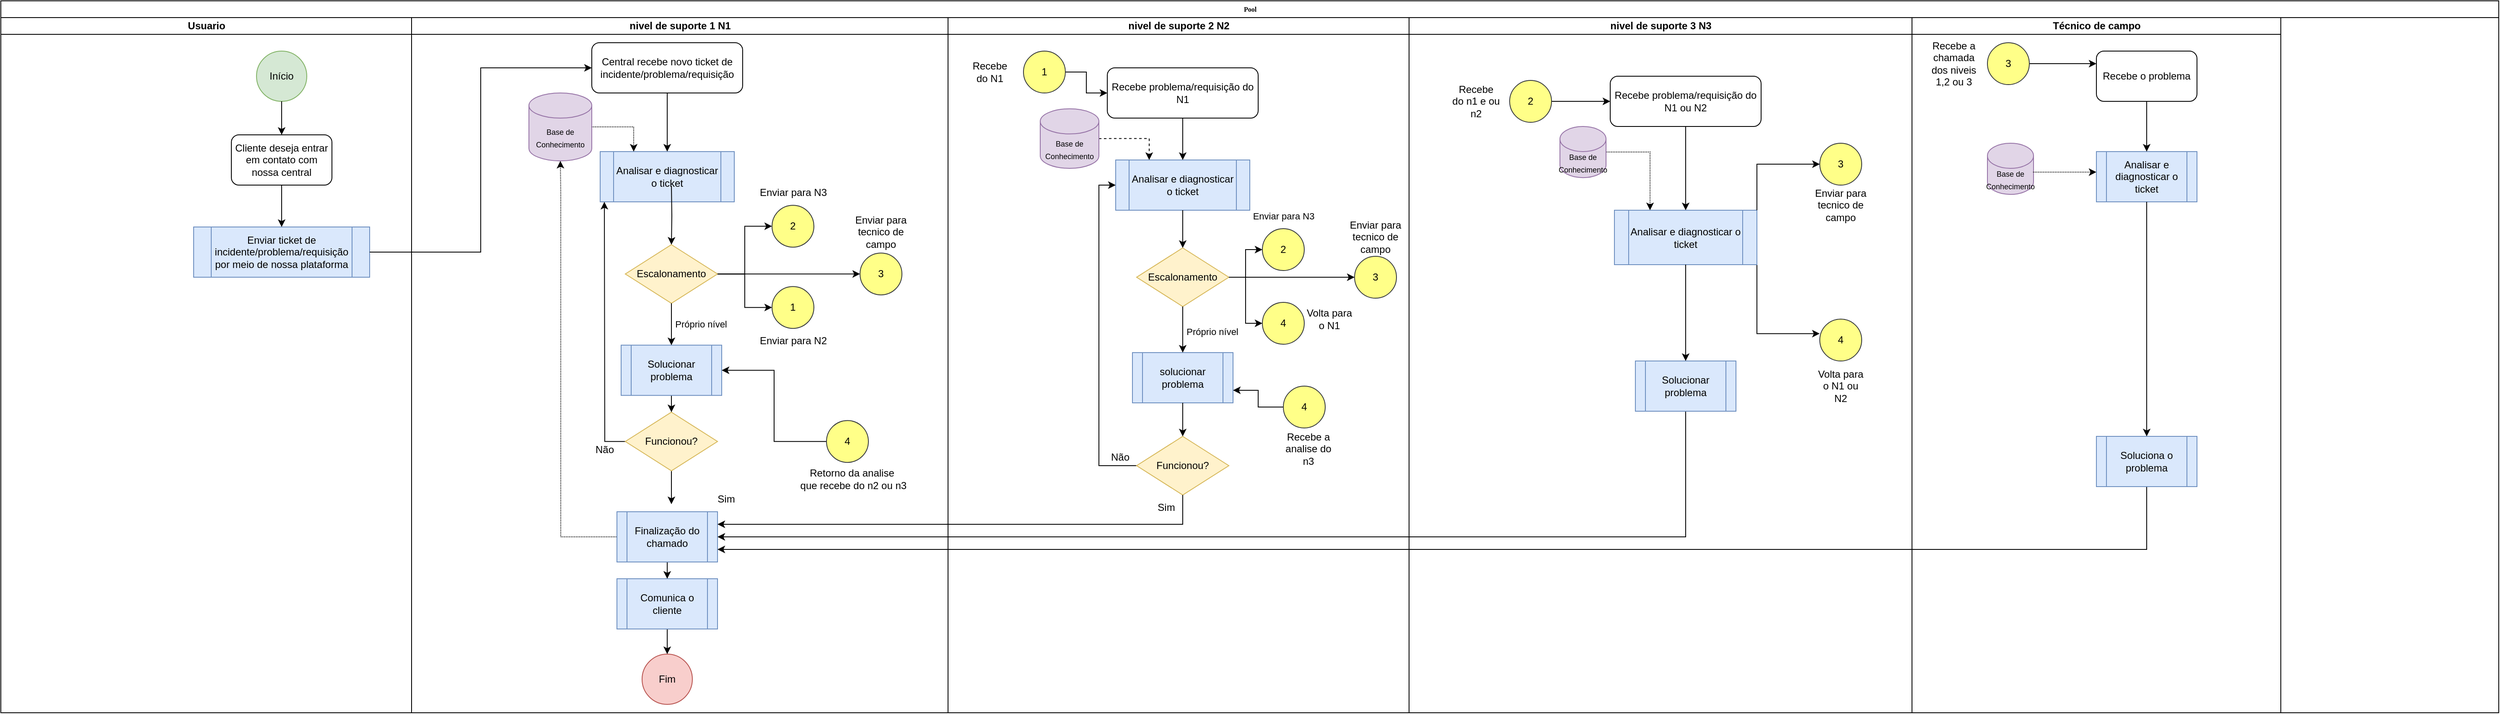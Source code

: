 <mxfile version="21.1.2" type="device">
  <diagram name="Page-1" id="74e2e168-ea6b-b213-b513-2b3c1d86103e">
    <mxGraphModel dx="1567" dy="1506" grid="1" gridSize="10" guides="1" tooltips="1" connect="1" arrows="1" fold="1" page="1" pageScale="1" pageWidth="1100" pageHeight="850" background="none" math="0" shadow="0">
      <root>
        <mxCell id="0" />
        <mxCell id="1" parent="0" />
        <mxCell id="77e6c97f196da883-1" value="Pool" style="swimlane;html=1;childLayout=stackLayout;startSize=20;rounded=0;shadow=0;labelBackgroundColor=none;strokeWidth=1;fontFamily=Verdana;fontSize=8;align=center;strokeColor=#000000;fillColor=#FFFFFF;" parent="1" vertex="1">
          <mxGeometry x="50" y="-100" width="2980" height="850" as="geometry" />
        </mxCell>
        <mxCell id="77e6c97f196da883-2" value="Usuario" style="swimlane;html=1;startSize=20;" parent="77e6c97f196da883-1" vertex="1">
          <mxGeometry y="20" width="490" height="830" as="geometry" />
        </mxCell>
        <mxCell id="CKb4nDqmBLj_nbjiTrH--256" value="Início" style="ellipse;whiteSpace=wrap;html=1;aspect=fixed;fillColor=#d5e8d4;strokeColor=#82b366;" parent="77e6c97f196da883-2" vertex="1">
          <mxGeometry x="305" y="40" width="60" height="60" as="geometry" />
        </mxCell>
        <mxCell id="CKb4nDqmBLj_nbjiTrH--258" value="Cliente deseja entrar em contato com nossa central" style="rounded=1;whiteSpace=wrap;html=1;" parent="77e6c97f196da883-2" vertex="1">
          <mxGeometry x="275" y="140" width="120" height="60" as="geometry" />
        </mxCell>
        <mxCell id="CKb4nDqmBLj_nbjiTrH--255" value="" style="edgeStyle=orthogonalEdgeStyle;rounded=0;orthogonalLoop=1;jettySize=auto;html=1;" parent="77e6c97f196da883-2" source="CKb4nDqmBLj_nbjiTrH--256" target="CKb4nDqmBLj_nbjiTrH--258" edge="1">
          <mxGeometry relative="1" as="geometry" />
        </mxCell>
        <mxCell id="CKb4nDqmBLj_nbjiTrH--259" value="Enviar ticket de incidente/problema/requisição por meio de nossa plataforma" style="shape=process;whiteSpace=wrap;html=1;backgroundOutline=1;fillColor=#dae8fc;strokeColor=#6c8ebf;" parent="77e6c97f196da883-2" vertex="1">
          <mxGeometry x="230" y="250" width="210" height="60" as="geometry" />
        </mxCell>
        <mxCell id="CKb4nDqmBLj_nbjiTrH--257" value="" style="edgeStyle=orthogonalEdgeStyle;rounded=0;orthogonalLoop=1;jettySize=auto;html=1;" parent="77e6c97f196da883-2" source="CKb4nDqmBLj_nbjiTrH--258" target="CKb4nDqmBLj_nbjiTrH--259" edge="1">
          <mxGeometry relative="1" as="geometry" />
        </mxCell>
        <mxCell id="77e6c97f196da883-3" value="nivel de suporte 1 N1" style="swimlane;html=1;startSize=20;fillColor=#FFFFFF;" parent="77e6c97f196da883-1" vertex="1">
          <mxGeometry x="490" y="20" width="640" height="830" as="geometry" />
        </mxCell>
        <mxCell id="CKb4nDqmBLj_nbjiTrH--262" value="Central recebe novo ticket de incidente/problema/requisição" style="rounded=1;whiteSpace=wrap;html=1;" parent="77e6c97f196da883-3" vertex="1">
          <mxGeometry x="215" y="30" width="180" height="60" as="geometry" />
        </mxCell>
        <mxCell id="CKb4nDqmBLj_nbjiTrH--264" value="Analisar e diagnosticar o ticket" style="shape=process;whiteSpace=wrap;html=1;backgroundOutline=1;fillColor=#dae8fc;strokeColor=#6c8ebf;" parent="77e6c97f196da883-3" vertex="1">
          <mxGeometry x="225" y="160" width="160" height="60" as="geometry" />
        </mxCell>
        <mxCell id="CKb4nDqmBLj_nbjiTrH--261" value="" style="edgeStyle=orthogonalEdgeStyle;rounded=0;orthogonalLoop=1;jettySize=auto;html=1;" parent="77e6c97f196da883-3" source="CKb4nDqmBLj_nbjiTrH--262" target="CKb4nDqmBLj_nbjiTrH--264" edge="1">
          <mxGeometry relative="1" as="geometry" />
        </mxCell>
        <mxCell id="CKb4nDqmBLj_nbjiTrH--269" value="Escalonamento" style="rhombus;whiteSpace=wrap;html=1;fillColor=#fff2cc;strokeColor=#d6b656;" parent="77e6c97f196da883-3" vertex="1">
          <mxGeometry x="255" y="271.11" width="110" height="70" as="geometry" />
        </mxCell>
        <mxCell id="CKb4nDqmBLj_nbjiTrH--263" value="" style="edgeStyle=orthogonalEdgeStyle;rounded=0;orthogonalLoop=1;jettySize=auto;html=1;" parent="77e6c97f196da883-3" target="CKb4nDqmBLj_nbjiTrH--269" edge="1">
          <mxGeometry relative="1" as="geometry">
            <mxPoint x="310" y="201.11" as="sourcePoint" />
          </mxGeometry>
        </mxCell>
        <mxCell id="RMVmOYafyEuzD-MuC4tH-39" value="" style="edgeStyle=orthogonalEdgeStyle;rounded=0;orthogonalLoop=1;jettySize=auto;html=1;" parent="77e6c97f196da883-3" source="CKb4nDqmBLj_nbjiTrH--271" target="CKb4nDqmBLj_nbjiTrH--274" edge="1">
          <mxGeometry relative="1" as="geometry" />
        </mxCell>
        <mxCell id="CKb4nDqmBLj_nbjiTrH--271" value="Solucionar problema" style="shape=process;whiteSpace=wrap;html=1;backgroundOutline=1;fillColor=#dae8fc;strokeColor=#6C8EBF;" parent="77e6c97f196da883-3" vertex="1">
          <mxGeometry x="250" y="391.11" width="120" height="60" as="geometry" />
        </mxCell>
        <mxCell id="CKb4nDqmBLj_nbjiTrH--265" value="" style="edgeStyle=orthogonalEdgeStyle;rounded=0;orthogonalLoop=1;jettySize=auto;html=1;" parent="77e6c97f196da883-3" source="CKb4nDqmBLj_nbjiTrH--269" target="CKb4nDqmBLj_nbjiTrH--271" edge="1">
          <mxGeometry relative="1" as="geometry" />
        </mxCell>
        <mxCell id="CKb4nDqmBLj_nbjiTrH--272" style="edgeStyle=orthogonalEdgeStyle;rounded=0;orthogonalLoop=1;jettySize=auto;html=1;exitX=0;exitY=0.5;exitDx=0;exitDy=0;" parent="77e6c97f196da883-3" source="CKb4nDqmBLj_nbjiTrH--274" edge="1">
          <mxGeometry relative="1" as="geometry">
            <mxPoint x="230" y="220" as="targetPoint" />
          </mxGeometry>
        </mxCell>
        <mxCell id="RMVmOYafyEuzD-MuC4tH-42" style="edgeStyle=orthogonalEdgeStyle;rounded=0;orthogonalLoop=1;jettySize=auto;html=1;" parent="77e6c97f196da883-3" source="CKb4nDqmBLj_nbjiTrH--274" edge="1">
          <mxGeometry relative="1" as="geometry">
            <mxPoint x="310" y="581" as="targetPoint" />
          </mxGeometry>
        </mxCell>
        <mxCell id="CKb4nDqmBLj_nbjiTrH--274" value="Funcionou?&lt;br&gt;" style="rhombus;whiteSpace=wrap;html=1;fillColor=#fff2cc;strokeColor=#d6b656;" parent="77e6c97f196da883-3" vertex="1">
          <mxGeometry x="255" y="471.11" width="110" height="70" as="geometry" />
        </mxCell>
        <mxCell id="CKb4nDqmBLj_nbjiTrH--275" value="Próprio nível" style="text;html=1;align=center;verticalAlign=middle;resizable=0;points=[];autosize=1;strokeColor=none;fillColor=none;fontSize=11;" parent="77e6c97f196da883-3" vertex="1">
          <mxGeometry x="300" y="351.11" width="90" height="30" as="geometry" />
        </mxCell>
        <mxCell id="CKb4nDqmBLj_nbjiTrH--276" value="&lt;font style=&quot;font-size: 12px;&quot;&gt;Enviar para N2&lt;/font&gt;" style="text;html=1;align=center;verticalAlign=middle;resizable=0;points=[];autosize=1;strokeColor=none;fillColor=none;fontSize=11;" parent="77e6c97f196da883-3" vertex="1">
          <mxGeometry x="405" y="371.11" width="100" height="30" as="geometry" />
        </mxCell>
        <mxCell id="CKb4nDqmBLj_nbjiTrH--277" value="&lt;font style=&quot;font-size: 12px;&quot;&gt;Enviar para N3&lt;/font&gt;" style="text;html=1;align=center;verticalAlign=middle;resizable=0;points=[];autosize=1;strokeColor=none;fillColor=none;fontSize=11;" parent="77e6c97f196da883-3" vertex="1">
          <mxGeometry x="405" y="194.11" width="100" height="30" as="geometry" />
        </mxCell>
        <mxCell id="CKb4nDqmBLj_nbjiTrH--278" value="Não" style="text;html=1;align=center;verticalAlign=middle;resizable=0;points=[];autosize=1;strokeColor=none;fillColor=none;" parent="77e6c97f196da883-3" vertex="1">
          <mxGeometry x="205" y="501.11" width="50" height="30" as="geometry" />
        </mxCell>
        <mxCell id="CKb4nDqmBLj_nbjiTrH--279" style="edgeStyle=orthogonalEdgeStyle;rounded=0;orthogonalLoop=1;jettySize=auto;html=1;entryX=0.25;entryY=0;entryDx=0;entryDy=0;dashed=1;dashPattern=1 1;" parent="77e6c97f196da883-3" source="CKb4nDqmBLj_nbjiTrH--280" target="CKb4nDqmBLj_nbjiTrH--264" edge="1">
          <mxGeometry relative="1" as="geometry" />
        </mxCell>
        <mxCell id="CKb4nDqmBLj_nbjiTrH--280" value="&lt;font style=&quot;font-size: 9px;&quot;&gt;Base de&lt;br&gt;Conhecimento&lt;/font&gt;" style="shape=cylinder3;whiteSpace=wrap;html=1;boundedLbl=1;backgroundOutline=1;size=15;fillColor=#e1d5e7;strokeColor=#9673a6;" parent="77e6c97f196da883-3" vertex="1">
          <mxGeometry x="140" y="90" width="75" height="81.11" as="geometry" />
        </mxCell>
        <mxCell id="CKb4nDqmBLj_nbjiTrH--281" style="edgeStyle=orthogonalEdgeStyle;rounded=0;orthogonalLoop=1;jettySize=auto;html=1;dashed=1;dashPattern=1 1;exitX=0;exitY=0.5;exitDx=0;exitDy=0;entryX=0.5;entryY=1;entryDx=0;entryDy=0;entryPerimeter=0;" parent="77e6c97f196da883-3" source="RMVmOYafyEuzD-MuC4tH-10" target="CKb4nDqmBLj_nbjiTrH--280" edge="1">
          <mxGeometry relative="1" as="geometry">
            <mxPoint x="210" y="660" as="sourcePoint" />
            <mxPoint x="170" y="210" as="targetPoint" />
            <Array as="points">
              <mxPoint x="178" y="620" />
              <mxPoint x="178" y="210" />
              <mxPoint x="177" y="210" />
            </Array>
          </mxGeometry>
        </mxCell>
        <mxCell id="CKb4nDqmBLj_nbjiTrH--283" value="Sim" style="text;html=1;align=center;verticalAlign=middle;resizable=0;points=[];autosize=1;strokeColor=none;fillColor=none;" parent="77e6c97f196da883-3" vertex="1">
          <mxGeometry x="355" y="560" width="40" height="30" as="geometry" />
        </mxCell>
        <mxCell id="CKb4nDqmBLj_nbjiTrH--284" value="1" style="ellipse;whiteSpace=wrap;html=1;aspect=fixed;strokeColor=#36393d;fillColor=#ffff88;" parent="77e6c97f196da883-3" vertex="1">
          <mxGeometry x="430" y="321.11" width="50" height="50" as="geometry" />
        </mxCell>
        <mxCell id="CKb4nDqmBLj_nbjiTrH--266" style="edgeStyle=orthogonalEdgeStyle;rounded=0;orthogonalLoop=1;jettySize=auto;html=1;entryX=0;entryY=0.5;entryDx=0;entryDy=0;" parent="77e6c97f196da883-3" source="CKb4nDqmBLj_nbjiTrH--269" target="CKb4nDqmBLj_nbjiTrH--284" edge="1">
          <mxGeometry relative="1" as="geometry" />
        </mxCell>
        <mxCell id="CKb4nDqmBLj_nbjiTrH--285" value="2" style="ellipse;whiteSpace=wrap;html=1;aspect=fixed;strokeColor=#36393d;fillColor=#ffff88;" parent="77e6c97f196da883-3" vertex="1">
          <mxGeometry x="430" y="224.11" width="50" height="50" as="geometry" />
        </mxCell>
        <mxCell id="CKb4nDqmBLj_nbjiTrH--267" style="edgeStyle=orthogonalEdgeStyle;rounded=0;orthogonalLoop=1;jettySize=auto;html=1;entryX=0;entryY=0.5;entryDx=0;entryDy=0;" parent="77e6c97f196da883-3" source="CKb4nDqmBLj_nbjiTrH--269" target="CKb4nDqmBLj_nbjiTrH--285" edge="1">
          <mxGeometry relative="1" as="geometry" />
        </mxCell>
        <mxCell id="CKb4nDqmBLj_nbjiTrH--286" value="3" style="ellipse;whiteSpace=wrap;html=1;aspect=fixed;strokeColor=#36393d;fillColor=#ffff88;" parent="77e6c97f196da883-3" vertex="1">
          <mxGeometry x="535" y="281.11" width="50" height="50" as="geometry" />
        </mxCell>
        <mxCell id="CKb4nDqmBLj_nbjiTrH--268" style="edgeStyle=orthogonalEdgeStyle;rounded=0;orthogonalLoop=1;jettySize=auto;html=1;entryX=0;entryY=0.5;entryDx=0;entryDy=0;" parent="77e6c97f196da883-3" source="CKb4nDqmBLj_nbjiTrH--269" target="CKb4nDqmBLj_nbjiTrH--286" edge="1">
          <mxGeometry relative="1" as="geometry" />
        </mxCell>
        <mxCell id="CKb4nDqmBLj_nbjiTrH--288" value="Fim" style="ellipse;whiteSpace=wrap;html=1;aspect=fixed;fillColor=#f8cecc;strokeColor=#b85450;" parent="77e6c97f196da883-3" vertex="1">
          <mxGeometry x="275" y="760" width="60" height="60" as="geometry" />
        </mxCell>
        <mxCell id="RMVmOYafyEuzD-MuC4tH-1" value="Enviar para tecnico de campo" style="text;html=1;strokeColor=none;fillColor=none;align=center;verticalAlign=middle;whiteSpace=wrap;rounded=0;" parent="77e6c97f196da883-3" vertex="1">
          <mxGeometry x="520" y="237.11" width="80" height="37" as="geometry" />
        </mxCell>
        <mxCell id="RMVmOYafyEuzD-MuC4tH-47" value="" style="edgeStyle=orthogonalEdgeStyle;rounded=0;orthogonalLoop=1;jettySize=auto;html=1;" parent="77e6c97f196da883-3" source="RMVmOYafyEuzD-MuC4tH-10" target="RMVmOYafyEuzD-MuC4tH-41" edge="1">
          <mxGeometry relative="1" as="geometry" />
        </mxCell>
        <mxCell id="RMVmOYafyEuzD-MuC4tH-10" value="Finalização do chamado" style="shape=process;whiteSpace=wrap;html=1;backgroundOutline=1;fillColor=#dae8fc;strokeColor=#6C8EBF;" parent="77e6c97f196da883-3" vertex="1">
          <mxGeometry x="245" y="590" width="120" height="60" as="geometry" />
        </mxCell>
        <mxCell id="RMVmOYafyEuzD-MuC4tH-24" style="edgeStyle=orthogonalEdgeStyle;rounded=0;orthogonalLoop=1;jettySize=auto;html=1;entryX=1;entryY=0.5;entryDx=0;entryDy=0;" parent="77e6c97f196da883-3" source="RMVmOYafyEuzD-MuC4tH-21" target="CKb4nDqmBLj_nbjiTrH--271" edge="1">
          <mxGeometry relative="1" as="geometry" />
        </mxCell>
        <mxCell id="RMVmOYafyEuzD-MuC4tH-21" value="4" style="ellipse;whiteSpace=wrap;html=1;aspect=fixed;strokeColor=#36393d;fillColor=#ffff88;" parent="77e6c97f196da883-3" vertex="1">
          <mxGeometry x="495" y="481.11" width="50" height="50" as="geometry" />
        </mxCell>
        <mxCell id="RMVmOYafyEuzD-MuC4tH-22" value="Retorno da analise&lt;br&gt;&amp;nbsp;que recebe do n2 ou n3" style="text;html=1;align=center;verticalAlign=middle;resizable=0;points=[];autosize=1;strokeColor=none;fillColor=none;" parent="77e6c97f196da883-3" vertex="1">
          <mxGeometry x="450" y="531.11" width="150" height="40" as="geometry" />
        </mxCell>
        <mxCell id="RMVmOYafyEuzD-MuC4tH-53" style="edgeStyle=orthogonalEdgeStyle;rounded=0;orthogonalLoop=1;jettySize=auto;html=1;entryX=0.5;entryY=0;entryDx=0;entryDy=0;" parent="77e6c97f196da883-3" source="RMVmOYafyEuzD-MuC4tH-41" target="CKb4nDqmBLj_nbjiTrH--288" edge="1">
          <mxGeometry relative="1" as="geometry" />
        </mxCell>
        <mxCell id="RMVmOYafyEuzD-MuC4tH-41" value="Comunica o cliente" style="shape=process;whiteSpace=wrap;html=1;backgroundOutline=1;fillColor=#dae8fc;strokeColor=#6C8EBF;" parent="77e6c97f196da883-3" vertex="1">
          <mxGeometry x="245" y="670" width="120" height="60" as="geometry" />
        </mxCell>
        <mxCell id="77e6c97f196da883-4" value="nivel de suporte 2 N2" style="swimlane;html=1;startSize=20;" parent="77e6c97f196da883-1" vertex="1">
          <mxGeometry x="1130" y="20" width="550" height="830" as="geometry" />
        </mxCell>
        <mxCell id="CKb4nDqmBLj_nbjiTrH--291" value="Recebe problema/requisição do N1" style="rounded=1;whiteSpace=wrap;html=1;" parent="77e6c97f196da883-4" vertex="1">
          <mxGeometry x="190" y="60" width="180" height="60" as="geometry" />
        </mxCell>
        <mxCell id="CKb4nDqmBLj_nbjiTrH--293" value="Analisar e diagnosticar o ticket" style="shape=process;whiteSpace=wrap;html=1;backgroundOutline=1;fillColor=#dae8fc;strokeColor=#6c8ebf;" parent="77e6c97f196da883-4" vertex="1">
          <mxGeometry x="200" y="170" width="160" height="60" as="geometry" />
        </mxCell>
        <mxCell id="CKb4nDqmBLj_nbjiTrH--290" value="" style="edgeStyle=orthogonalEdgeStyle;rounded=0;orthogonalLoop=1;jettySize=auto;html=1;" parent="77e6c97f196da883-4" source="CKb4nDqmBLj_nbjiTrH--291" target="CKb4nDqmBLj_nbjiTrH--293" edge="1">
          <mxGeometry relative="1" as="geometry" />
        </mxCell>
        <mxCell id="RMVmOYafyEuzD-MuC4tH-14" style="edgeStyle=orthogonalEdgeStyle;rounded=0;orthogonalLoop=1;jettySize=auto;html=1;entryX=0;entryY=0.5;entryDx=0;entryDy=0;" parent="77e6c97f196da883-4" source="CKb4nDqmBLj_nbjiTrH--297" target="RMVmOYafyEuzD-MuC4tH-12" edge="1">
          <mxGeometry relative="1" as="geometry" />
        </mxCell>
        <mxCell id="CKb4nDqmBLj_nbjiTrH--297" value="Escalonamento" style="rhombus;whiteSpace=wrap;html=1;fillColor=#fff2cc;strokeColor=#d6b656;" parent="77e6c97f196da883-4" vertex="1">
          <mxGeometry x="225" y="275" width="110" height="70" as="geometry" />
        </mxCell>
        <mxCell id="CKb4nDqmBLj_nbjiTrH--292" value="" style="edgeStyle=orthogonalEdgeStyle;rounded=0;orthogonalLoop=1;jettySize=auto;html=1;" parent="77e6c97f196da883-4" source="CKb4nDqmBLj_nbjiTrH--293" target="CKb4nDqmBLj_nbjiTrH--297" edge="1">
          <mxGeometry relative="1" as="geometry" />
        </mxCell>
        <mxCell id="CKb4nDqmBLj_nbjiTrH--299" value="solucionar problema" style="shape=process;whiteSpace=wrap;html=1;backgroundOutline=1;fillColor=#dae8fc;strokeColor=#6c8ebf;" parent="77e6c97f196da883-4" vertex="1">
          <mxGeometry x="220" y="400" width="120" height="60" as="geometry" />
        </mxCell>
        <mxCell id="CKb4nDqmBLj_nbjiTrH--294" value="" style="edgeStyle=orthogonalEdgeStyle;rounded=0;orthogonalLoop=1;jettySize=auto;html=1;" parent="77e6c97f196da883-4" source="CKb4nDqmBLj_nbjiTrH--297" target="CKb4nDqmBLj_nbjiTrH--299" edge="1">
          <mxGeometry relative="1" as="geometry" />
        </mxCell>
        <mxCell id="CKb4nDqmBLj_nbjiTrH--300" style="edgeStyle=orthogonalEdgeStyle;rounded=0;orthogonalLoop=1;jettySize=auto;html=1;exitX=0;exitY=0.5;exitDx=0;exitDy=0;entryX=0;entryY=0.5;entryDx=0;entryDy=0;" parent="77e6c97f196da883-4" source="CKb4nDqmBLj_nbjiTrH--301" target="CKb4nDqmBLj_nbjiTrH--293" edge="1">
          <mxGeometry relative="1" as="geometry" />
        </mxCell>
        <mxCell id="CKb4nDqmBLj_nbjiTrH--301" value="Funcionou?&lt;br&gt;" style="rhombus;whiteSpace=wrap;html=1;fillColor=#fff2cc;strokeColor=#d6b656;" parent="77e6c97f196da883-4" vertex="1">
          <mxGeometry x="225" y="500" width="110" height="70" as="geometry" />
        </mxCell>
        <mxCell id="CKb4nDqmBLj_nbjiTrH--298" value="" style="edgeStyle=orthogonalEdgeStyle;rounded=0;orthogonalLoop=1;jettySize=auto;html=1;" parent="77e6c97f196da883-4" source="CKb4nDqmBLj_nbjiTrH--299" target="CKb4nDqmBLj_nbjiTrH--301" edge="1">
          <mxGeometry relative="1" as="geometry" />
        </mxCell>
        <mxCell id="CKb4nDqmBLj_nbjiTrH--302" value="Próprio nível" style="text;html=1;align=center;verticalAlign=middle;resizable=0;points=[];autosize=1;strokeColor=none;fillColor=none;fontSize=11;" parent="77e6c97f196da883-4" vertex="1">
          <mxGeometry x="270" y="360" width="90" height="30" as="geometry" />
        </mxCell>
        <mxCell id="CKb4nDqmBLj_nbjiTrH--303" value="Enviar para N3" style="text;html=1;align=center;verticalAlign=middle;resizable=0;points=[];autosize=1;strokeColor=none;fillColor=none;fontSize=11;" parent="77e6c97f196da883-4" vertex="1">
          <mxGeometry x="350" y="222" width="100" height="30" as="geometry" />
        </mxCell>
        <mxCell id="CKb4nDqmBLj_nbjiTrH--304" value="Não" style="text;html=1;align=center;verticalAlign=middle;resizable=0;points=[];autosize=1;strokeColor=none;fillColor=none;" parent="77e6c97f196da883-4" vertex="1">
          <mxGeometry x="180" y="510" width="50" height="30" as="geometry" />
        </mxCell>
        <mxCell id="CKb4nDqmBLj_nbjiTrH--305" value="Sim" style="text;html=1;align=center;verticalAlign=middle;resizable=0;points=[];autosize=1;strokeColor=none;fillColor=none;" parent="77e6c97f196da883-4" vertex="1">
          <mxGeometry x="240" y="570" width="40" height="30" as="geometry" />
        </mxCell>
        <mxCell id="CKb4nDqmBLj_nbjiTrH--306" style="edgeStyle=orthogonalEdgeStyle;rounded=0;orthogonalLoop=1;jettySize=auto;html=1;exitX=1;exitY=0.5;exitDx=0;exitDy=0;exitPerimeter=0;entryX=0.25;entryY=0;entryDx=0;entryDy=0;dashed=1;" parent="77e6c97f196da883-4" source="CKb4nDqmBLj_nbjiTrH--307" target="CKb4nDqmBLj_nbjiTrH--293" edge="1">
          <mxGeometry relative="1" as="geometry" />
        </mxCell>
        <mxCell id="CKb4nDqmBLj_nbjiTrH--307" value="&lt;font style=&quot;font-size: 9px;&quot;&gt;Base de&lt;br&gt;Conhecimento&lt;/font&gt;" style="shape=cylinder3;whiteSpace=wrap;html=1;boundedLbl=1;backgroundOutline=1;size=15;fillColor=#e1d5e7;strokeColor=#9673a6;" parent="77e6c97f196da883-4" vertex="1">
          <mxGeometry x="110" y="108.89" width="70" height="71.11" as="geometry" />
        </mxCell>
        <mxCell id="CKb4nDqmBLj_nbjiTrH--308" style="edgeStyle=orthogonalEdgeStyle;rounded=0;orthogonalLoop=1;jettySize=auto;html=1;entryX=0;entryY=0.5;entryDx=0;entryDy=0;" parent="77e6c97f196da883-4" source="CKb4nDqmBLj_nbjiTrH--309" target="CKb4nDqmBLj_nbjiTrH--291" edge="1">
          <mxGeometry relative="1" as="geometry" />
        </mxCell>
        <mxCell id="CKb4nDqmBLj_nbjiTrH--309" value="1" style="ellipse;whiteSpace=wrap;html=1;aspect=fixed;strokeColor=#36393d;fillColor=#ffff88;" parent="77e6c97f196da883-4" vertex="1">
          <mxGeometry x="90" y="40" width="50" height="50" as="geometry" />
        </mxCell>
        <mxCell id="CKb4nDqmBLj_nbjiTrH--310" value="2" style="ellipse;whiteSpace=wrap;html=1;aspect=fixed;strokeColor=#36393d;fillColor=#ffff88;" parent="77e6c97f196da883-4" vertex="1">
          <mxGeometry x="375" y="252" width="50" height="50" as="geometry" />
        </mxCell>
        <mxCell id="CKb4nDqmBLj_nbjiTrH--295" style="edgeStyle=orthogonalEdgeStyle;rounded=0;orthogonalLoop=1;jettySize=auto;html=1;entryX=0;entryY=0.5;entryDx=0;entryDy=0;" parent="77e6c97f196da883-4" source="CKb4nDqmBLj_nbjiTrH--297" target="CKb4nDqmBLj_nbjiTrH--310" edge="1">
          <mxGeometry relative="1" as="geometry" />
        </mxCell>
        <mxCell id="CKb4nDqmBLj_nbjiTrH--311" value="3" style="ellipse;whiteSpace=wrap;html=1;aspect=fixed;strokeColor=#36393d;fillColor=#ffff88;" parent="77e6c97f196da883-4" vertex="1">
          <mxGeometry x="485" y="285" width="50" height="50" as="geometry" />
        </mxCell>
        <mxCell id="CKb4nDqmBLj_nbjiTrH--296" style="edgeStyle=orthogonalEdgeStyle;rounded=0;orthogonalLoop=1;jettySize=auto;html=1;entryX=0;entryY=0.5;entryDx=0;entryDy=0;" parent="77e6c97f196da883-4" source="CKb4nDqmBLj_nbjiTrH--297" target="CKb4nDqmBLj_nbjiTrH--311" edge="1">
          <mxGeometry relative="1" as="geometry" />
        </mxCell>
        <mxCell id="CKb4nDqmBLj_nbjiTrH--312" value="Enviar para tecnico de campo" style="text;html=1;strokeColor=none;fillColor=none;align=center;verticalAlign=middle;whiteSpace=wrap;rounded=0;" parent="77e6c97f196da883-4" vertex="1">
          <mxGeometry x="470" y="238" width="80" height="47" as="geometry" />
        </mxCell>
        <mxCell id="RMVmOYafyEuzD-MuC4tH-5" value="Recebe do N1&lt;br&gt;" style="text;html=1;strokeColor=none;fillColor=none;align=center;verticalAlign=middle;whiteSpace=wrap;rounded=0;" parent="77e6c97f196da883-4" vertex="1">
          <mxGeometry x="20" y="50" width="60" height="30" as="geometry" />
        </mxCell>
        <mxCell id="RMVmOYafyEuzD-MuC4tH-12" value="4" style="ellipse;whiteSpace=wrap;html=1;aspect=fixed;strokeColor=#36393d;fillColor=#ffff88;" parent="77e6c97f196da883-4" vertex="1">
          <mxGeometry x="375" y="340" width="50" height="50" as="geometry" />
        </mxCell>
        <mxCell id="RMVmOYafyEuzD-MuC4tH-15" value="Volta para o N1&lt;br&gt;" style="text;html=1;strokeColor=none;fillColor=none;align=center;verticalAlign=middle;whiteSpace=wrap;rounded=0;" parent="77e6c97f196da883-4" vertex="1">
          <mxGeometry x="425" y="345" width="60" height="30" as="geometry" />
        </mxCell>
        <mxCell id="RMVmOYafyEuzD-MuC4tH-30" style="edgeStyle=orthogonalEdgeStyle;rounded=0;orthogonalLoop=1;jettySize=auto;html=1;entryX=1;entryY=0.75;entryDx=0;entryDy=0;" parent="77e6c97f196da883-4" source="RMVmOYafyEuzD-MuC4tH-26" target="CKb4nDqmBLj_nbjiTrH--299" edge="1">
          <mxGeometry relative="1" as="geometry" />
        </mxCell>
        <mxCell id="RMVmOYafyEuzD-MuC4tH-26" value="4" style="ellipse;whiteSpace=wrap;html=1;aspect=fixed;strokeColor=#36393d;fillColor=#ffff88;" parent="77e6c97f196da883-4" vertex="1">
          <mxGeometry x="400" y="440" width="50" height="50" as="geometry" />
        </mxCell>
        <mxCell id="RMVmOYafyEuzD-MuC4tH-27" value="Recebe a analise do n3" style="text;html=1;strokeColor=none;fillColor=none;align=center;verticalAlign=middle;whiteSpace=wrap;rounded=0;" parent="77e6c97f196da883-4" vertex="1">
          <mxGeometry x="400" y="500" width="60" height="30" as="geometry" />
        </mxCell>
        <mxCell id="CKb4nDqmBLj_nbjiTrH--287" style="edgeStyle=orthogonalEdgeStyle;rounded=0;orthogonalLoop=1;jettySize=auto;html=1;entryX=0;entryY=0.5;entryDx=0;entryDy=0;" parent="77e6c97f196da883-1" source="CKb4nDqmBLj_nbjiTrH--259" target="CKb4nDqmBLj_nbjiTrH--262" edge="1">
          <mxGeometry relative="1" as="geometry" />
        </mxCell>
        <mxCell id="CKb4nDqmBLj_nbjiTrH--340" style="edgeStyle=orthogonalEdgeStyle;rounded=0;orthogonalLoop=1;jettySize=auto;html=1;entryX=1;entryY=0.75;entryDx=0;entryDy=0;" parent="77e6c97f196da883-1" source="CKb4nDqmBLj_nbjiTrH--332" target="RMVmOYafyEuzD-MuC4tH-10" edge="1">
          <mxGeometry relative="1" as="geometry">
            <Array as="points">
              <mxPoint x="2560" y="655" />
            </Array>
            <mxPoint x="870" y="695" as="targetPoint" />
          </mxGeometry>
        </mxCell>
        <mxCell id="CKb4nDqmBLj_nbjiTrH--341" style="edgeStyle=orthogonalEdgeStyle;rounded=0;orthogonalLoop=1;jettySize=auto;html=1;entryX=1;entryY=0.5;entryDx=0;entryDy=0;" parent="77e6c97f196da883-1" source="CKb4nDqmBLj_nbjiTrH--319" target="RMVmOYafyEuzD-MuC4tH-10" edge="1">
          <mxGeometry relative="1" as="geometry">
            <Array as="points">
              <mxPoint x="2010" y="640" />
            </Array>
            <mxPoint x="870" y="680" as="targetPoint" />
          </mxGeometry>
        </mxCell>
        <mxCell id="RMVmOYafyEuzD-MuC4tH-50" style="edgeStyle=orthogonalEdgeStyle;rounded=0;orthogonalLoop=1;jettySize=auto;html=1;entryX=1;entryY=0.25;entryDx=0;entryDy=0;" parent="77e6c97f196da883-1" source="CKb4nDqmBLj_nbjiTrH--301" target="RMVmOYafyEuzD-MuC4tH-10" edge="1">
          <mxGeometry relative="1" as="geometry">
            <Array as="points">
              <mxPoint x="1410" y="625" />
            </Array>
          </mxGeometry>
        </mxCell>
        <mxCell id="77e6c97f196da883-5" value="nivel de suporte 3 N3" style="swimlane;html=1;startSize=20;" parent="77e6c97f196da883-1" vertex="1">
          <mxGeometry x="1680" y="20" width="600" height="830" as="geometry" />
        </mxCell>
        <mxCell id="CKb4nDqmBLj_nbjiTrH--315" value="Recebe problema/requisição do N1 ou N2" style="rounded=1;whiteSpace=wrap;html=1;" parent="77e6c97f196da883-5" vertex="1">
          <mxGeometry x="240" y="70" width="180" height="60" as="geometry" />
        </mxCell>
        <mxCell id="RMVmOYafyEuzD-MuC4tH-19" style="edgeStyle=orthogonalEdgeStyle;rounded=0;orthogonalLoop=1;jettySize=auto;html=1;exitX=1;exitY=1;exitDx=0;exitDy=0;entryX=-0.002;entryY=0.347;entryDx=0;entryDy=0;entryPerimeter=0;" parent="77e6c97f196da883-5" source="CKb4nDqmBLj_nbjiTrH--318" target="RMVmOYafyEuzD-MuC4tH-16" edge="1">
          <mxGeometry relative="1" as="geometry" />
        </mxCell>
        <mxCell id="CKb4nDqmBLj_nbjiTrH--318" value="Analisar e diagnosticar o ticket" style="shape=process;whiteSpace=wrap;html=1;backgroundOutline=1;fillColor=#dae8fc;strokeColor=#6c8ebf;" parent="77e6c97f196da883-5" vertex="1">
          <mxGeometry x="245" y="230" width="170" height="65" as="geometry" />
        </mxCell>
        <mxCell id="CKb4nDqmBLj_nbjiTrH--314" value="" style="edgeStyle=orthogonalEdgeStyle;rounded=0;orthogonalLoop=1;jettySize=auto;html=1;" parent="77e6c97f196da883-5" source="CKb4nDqmBLj_nbjiTrH--315" target="CKb4nDqmBLj_nbjiTrH--318" edge="1">
          <mxGeometry relative="1" as="geometry" />
        </mxCell>
        <mxCell id="CKb4nDqmBLj_nbjiTrH--319" value="Solucionar problema" style="shape=process;whiteSpace=wrap;html=1;backgroundOutline=1;fillColor=#dae8fc;strokeColor=#6c8ebf;" parent="77e6c97f196da883-5" vertex="1">
          <mxGeometry x="270" y="410" width="120" height="60" as="geometry" />
        </mxCell>
        <mxCell id="CKb4nDqmBLj_nbjiTrH--316" style="edgeStyle=orthogonalEdgeStyle;rounded=0;orthogonalLoop=1;jettySize=auto;html=1;" parent="77e6c97f196da883-5" source="CKb4nDqmBLj_nbjiTrH--318" target="CKb4nDqmBLj_nbjiTrH--319" edge="1">
          <mxGeometry relative="1" as="geometry" />
        </mxCell>
        <mxCell id="CKb4nDqmBLj_nbjiTrH--320" style="edgeStyle=orthogonalEdgeStyle;rounded=0;orthogonalLoop=1;jettySize=auto;html=1;entryX=0.25;entryY=0;entryDx=0;entryDy=0;dashed=1;dashPattern=1 1;" parent="77e6c97f196da883-5" source="CKb4nDqmBLj_nbjiTrH--321" target="CKb4nDqmBLj_nbjiTrH--318" edge="1">
          <mxGeometry relative="1" as="geometry">
            <mxPoint x="-995" y="20" as="targetPoint" />
          </mxGeometry>
        </mxCell>
        <mxCell id="CKb4nDqmBLj_nbjiTrH--321" value="&lt;font style=&quot;font-size: 9px;&quot;&gt;Base de&lt;br&gt;Conhecimento&lt;/font&gt;" style="shape=cylinder3;whiteSpace=wrap;html=1;boundedLbl=1;backgroundOutline=1;size=15;fillColor=#e1d5e7;strokeColor=#9673a6;" parent="77e6c97f196da883-5" vertex="1">
          <mxGeometry x="180" y="130" width="55" height="61.11" as="geometry" />
        </mxCell>
        <mxCell id="CKb4nDqmBLj_nbjiTrH--322" style="edgeStyle=orthogonalEdgeStyle;rounded=0;orthogonalLoop=1;jettySize=auto;html=1;entryX=0;entryY=0.5;entryDx=0;entryDy=0;" parent="77e6c97f196da883-5" source="CKb4nDqmBLj_nbjiTrH--323" target="CKb4nDqmBLj_nbjiTrH--315" edge="1">
          <mxGeometry relative="1" as="geometry" />
        </mxCell>
        <mxCell id="CKb4nDqmBLj_nbjiTrH--323" value="2" style="ellipse;whiteSpace=wrap;html=1;aspect=fixed;strokeColor=#36393d;fillColor=#ffff88;" parent="77e6c97f196da883-5" vertex="1">
          <mxGeometry x="120" y="75" width="50" height="50" as="geometry" />
        </mxCell>
        <mxCell id="CKb4nDqmBLj_nbjiTrH--324" value="Enviar para tecnico de campo" style="text;html=1;strokeColor=none;fillColor=none;align=center;verticalAlign=middle;whiteSpace=wrap;rounded=0;" parent="77e6c97f196da883-5" vertex="1">
          <mxGeometry x="475" y="200" width="80" height="47" as="geometry" />
        </mxCell>
        <mxCell id="CKb4nDqmBLj_nbjiTrH--325" value="3" style="ellipse;whiteSpace=wrap;html=1;aspect=fixed;strokeColor=#36393d;fillColor=#ffff88;" parent="77e6c97f196da883-5" vertex="1">
          <mxGeometry x="490" y="150" width="50" height="50" as="geometry" />
        </mxCell>
        <mxCell id="CKb4nDqmBLj_nbjiTrH--317" style="edgeStyle=orthogonalEdgeStyle;rounded=0;orthogonalLoop=1;jettySize=auto;html=1;exitX=1;exitY=0;exitDx=0;exitDy=0;entryX=0;entryY=0.5;entryDx=0;entryDy=0;" parent="77e6c97f196da883-5" source="CKb4nDqmBLj_nbjiTrH--318" target="CKb4nDqmBLj_nbjiTrH--325" edge="1">
          <mxGeometry relative="1" as="geometry" />
        </mxCell>
        <mxCell id="RMVmOYafyEuzD-MuC4tH-6" value="Recebe do n1 e ou n2&lt;br&gt;" style="text;html=1;strokeColor=none;fillColor=none;align=center;verticalAlign=middle;whiteSpace=wrap;rounded=0;" parent="77e6c97f196da883-5" vertex="1">
          <mxGeometry x="50" y="85" width="60" height="30" as="geometry" />
        </mxCell>
        <mxCell id="RMVmOYafyEuzD-MuC4tH-16" value="4" style="ellipse;whiteSpace=wrap;html=1;aspect=fixed;strokeColor=#36393d;fillColor=#ffff88;" parent="77e6c97f196da883-5" vertex="1">
          <mxGeometry x="490" y="360" width="50" height="50" as="geometry" />
        </mxCell>
        <mxCell id="RMVmOYafyEuzD-MuC4tH-17" value="Volta para o N1 ou N2" style="text;html=1;strokeColor=none;fillColor=none;align=center;verticalAlign=middle;whiteSpace=wrap;rounded=0;" parent="77e6c97f196da883-5" vertex="1">
          <mxGeometry x="485" y="425" width="60" height="30" as="geometry" />
        </mxCell>
        <mxCell id="CKb4nDqmBLj_nbjiTrH--250" value="Técnico de campo" style="swimlane;html=1;startSize=20;" parent="77e6c97f196da883-1" vertex="1">
          <mxGeometry x="2280" y="20" width="440" height="830" as="geometry" />
        </mxCell>
        <mxCell id="CKb4nDqmBLj_nbjiTrH--329" value="Recebe o problema" style="rounded=1;whiteSpace=wrap;html=1;" parent="CKb4nDqmBLj_nbjiTrH--250" vertex="1">
          <mxGeometry x="220.0" y="40" width="120" height="60" as="geometry" />
        </mxCell>
        <mxCell id="CKb4nDqmBLj_nbjiTrH--331" value="Analisar e diagnosticar o ticket" style="shape=process;whiteSpace=wrap;html=1;backgroundOutline=1;fillColor=#dae8fc;strokeColor=#6c8ebf;" parent="CKb4nDqmBLj_nbjiTrH--250" vertex="1">
          <mxGeometry x="220" y="160" width="120" height="60" as="geometry" />
        </mxCell>
        <mxCell id="CKb4nDqmBLj_nbjiTrH--328" value="" style="edgeStyle=orthogonalEdgeStyle;rounded=0;orthogonalLoop=1;jettySize=auto;html=1;" parent="CKb4nDqmBLj_nbjiTrH--250" source="CKb4nDqmBLj_nbjiTrH--329" target="CKb4nDqmBLj_nbjiTrH--331" edge="1">
          <mxGeometry relative="1" as="geometry" />
        </mxCell>
        <mxCell id="CKb4nDqmBLj_nbjiTrH--332" value="Soluciona o problema" style="shape=process;whiteSpace=wrap;html=1;backgroundOutline=1;fillColor=#dae8fc;strokeColor=#6c8ebf;" parent="CKb4nDqmBLj_nbjiTrH--250" vertex="1">
          <mxGeometry x="220" y="500" width="120" height="60" as="geometry" />
        </mxCell>
        <mxCell id="CKb4nDqmBLj_nbjiTrH--330" value="" style="edgeStyle=orthogonalEdgeStyle;rounded=0;orthogonalLoop=1;jettySize=auto;html=1;" parent="CKb4nDqmBLj_nbjiTrH--250" source="CKb4nDqmBLj_nbjiTrH--331" target="CKb4nDqmBLj_nbjiTrH--332" edge="1">
          <mxGeometry relative="1" as="geometry" />
        </mxCell>
        <mxCell id="CKb4nDqmBLj_nbjiTrH--333" value="&lt;font style=&quot;font-size: 9px;&quot;&gt;Base de&lt;br&gt;Conhecimento&lt;/font&gt;" style="shape=cylinder3;whiteSpace=wrap;html=1;boundedLbl=1;backgroundOutline=1;size=15;fillColor=#e1d5e7;strokeColor=#9673a6;" parent="CKb4nDqmBLj_nbjiTrH--250" vertex="1">
          <mxGeometry x="90" y="150" width="55" height="61.11" as="geometry" />
        </mxCell>
        <mxCell id="CKb4nDqmBLj_nbjiTrH--335" style="edgeStyle=orthogonalEdgeStyle;rounded=0;orthogonalLoop=1;jettySize=auto;html=1;entryX=0;entryY=0.25;entryDx=0;entryDy=0;" parent="CKb4nDqmBLj_nbjiTrH--250" source="CKb4nDqmBLj_nbjiTrH--336" target="CKb4nDqmBLj_nbjiTrH--329" edge="1">
          <mxGeometry relative="1" as="geometry" />
        </mxCell>
        <mxCell id="CKb4nDqmBLj_nbjiTrH--336" value="3" style="ellipse;whiteSpace=wrap;html=1;aspect=fixed;strokeColor=#36393d;fillColor=#ffff88;" parent="CKb4nDqmBLj_nbjiTrH--250" vertex="1">
          <mxGeometry x="90" y="30" width="50" height="50" as="geometry" />
        </mxCell>
        <mxCell id="RMVmOYafyEuzD-MuC4tH-7" value="Recebe a chamada dos niveis 1,2 ou 3" style="text;html=1;strokeColor=none;fillColor=none;align=center;verticalAlign=middle;whiteSpace=wrap;rounded=0;" parent="CKb4nDqmBLj_nbjiTrH--250" vertex="1">
          <mxGeometry x="20" y="30" width="60" height="50" as="geometry" />
        </mxCell>
        <mxCell id="RMVmOYafyEuzD-MuC4tH-55" style="edgeStyle=orthogonalEdgeStyle;rounded=0;orthogonalLoop=1;jettySize=auto;html=1;entryX=0;entryY=0.408;entryDx=0;entryDy=0;dashed=1;dashPattern=1 1;exitX=0.99;exitY=0.564;exitDx=0;exitDy=0;exitPerimeter=0;entryPerimeter=0;" parent="CKb4nDqmBLj_nbjiTrH--250" source="CKb4nDqmBLj_nbjiTrH--333" target="CKb4nDqmBLj_nbjiTrH--331" edge="1">
          <mxGeometry relative="1" as="geometry">
            <mxPoint x="153" y="289" as="targetPoint" />
            <mxPoint x="100" y="220" as="sourcePoint" />
          </mxGeometry>
        </mxCell>
      </root>
    </mxGraphModel>
  </diagram>
</mxfile>
